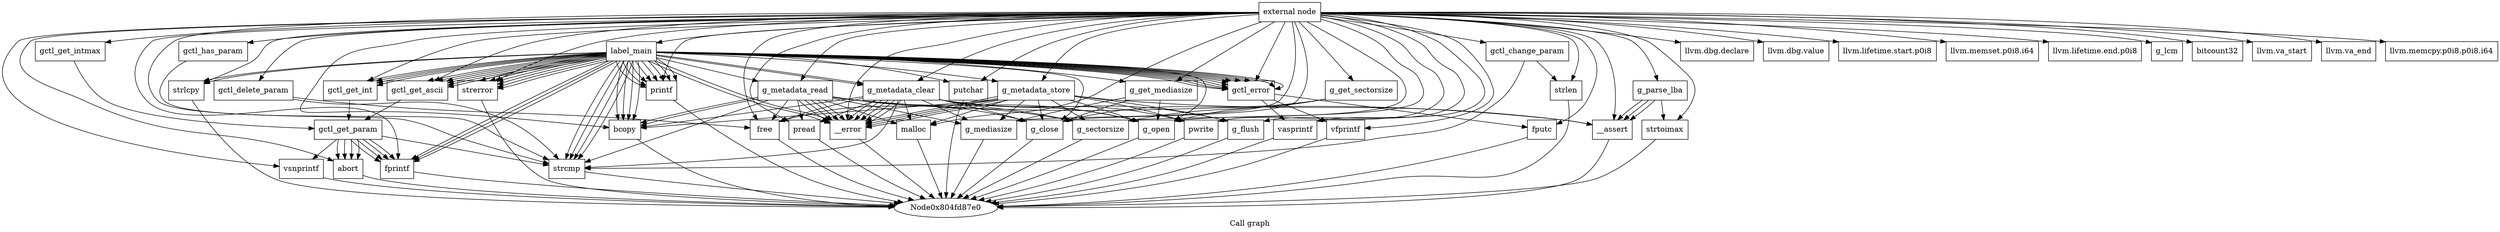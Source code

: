 digraph "Call graph" {
	label="Call graph";

	Node0x804fd87b0 [shape=record,label="{external node}"];
	Node0x804fd87b0 -> Node0x804fd8840;
	Node0x804fd87b0 -> Node0x804fd8f00;
	Node0x804fd87b0 -> Node0x804fd8f60;
	Node0x804fd87b0 -> Node0x804fd8960;
	Node0x804fd87b0 -> Node0x804fd8fc0;
	Node0x804fd87b0 -> Node0x804fd9020;
	Node0x804fd87b0 -> Node0x804fd8a80;
	Node0x804fd87b0 -> Node0x804fd8ae0;
	Node0x804fd87b0 -> Node0x804fd8ba0;
	Node0x804fd87b0 -> Node0x804fd8c00;
	Node0x804fd87b0 -> Node0x804fd8cc0;
	Node0x804fd87b0 -> Node0x804fd8d20;
	Node0x804fd87b0 -> Node0x804fd9080;
	Node0x804fd87b0 -> Node0x804fd8de0;
	Node0x804fd87b0 -> Node0x804fd8e40;
	Node0x804fd87b0 -> Node0x804fd8ea0;
	Node0x804fd87b0 -> Node0x804fd90e0;
	Node0x804fd87b0 -> Node0x804fd9140;
	Node0x804fd87b0 -> Node0x804fd91a0;
	Node0x804fd87b0 -> Node0x804fd9200;
	Node0x804fd87b0 -> Node0x804fd9260;
	Node0x804fd87b0 -> Node0x804fd8b40;
	Node0x804fd87b0 -> Node0x804fd92c0;
	Node0x804fd87b0 -> Node0x804fd9320;
	Node0x804fd87b0 -> Node0x804fd9380;
	Node0x804fd87b0 -> Node0x804fd8d80;
	Node0x804fd87b0 -> Node0x804fd93e0;
	Node0x804fd87b0 -> Node0x804fd9440;
	Node0x804fd87b0 -> Node0x804fd94a0;
	Node0x804fd87b0 -> Node0x804fd8c60;
	Node0x804fd87b0 -> Node0x804fd9500;
	Node0x804fd87b0 -> Node0x804fd9560;
	Node0x804fd87b0 -> Node0x804fd8a20;
	Node0x804fd87b0 -> Node0x804fd8900;
	Node0x804fd87b0 -> Node0x804fd96e0;
	Node0x804fd87b0 -> Node0x804fd95c0;
	Node0x804fd87b0 -> Node0x804fd9620;
	Node0x804fd87b0 -> Node0x804fd9680;
	Node0x804fd87b0 -> Node0x804fd9740;
	Node0x804fd87b0 -> Node0x804fd89c0;
	Node0x804fd87b0 -> Node0x804fd9800;
	Node0x804fd87b0 -> Node0x804fd9860;
	Node0x804fd87b0 -> Node0x804fd98c0;
	Node0x804fd87b0 -> Node0x804fd88a0;
	Node0x804fd87b0 -> Node0x804fd9920;
	Node0x804fd87b0 -> Node0x804fd9980;
	Node0x804fd87b0 -> Node0x804fd99e0;
	Node0x804fd87b0 -> Node0x804fd9a40;
	Node0x804fd87b0 -> Node0x804fd9aa0;
	Node0x804fd8840 [shape=record,label="{label_main}"];
	Node0x804fd8840 -> Node0x804fd88a0;
	Node0x804fd8840 -> Node0x804fd8900;
	Node0x804fd8840 -> Node0x804fd8960;
	Node0x804fd8840 -> Node0x804fd89c0;
	Node0x804fd8840 -> Node0x804fd8900;
	Node0x804fd8840 -> Node0x804fd88a0;
	Node0x804fd8840 -> Node0x804fd8a20;
	Node0x804fd8840 -> Node0x804fd8a80;
	Node0x804fd8840 -> Node0x804fd8900;
	Node0x804fd8840 -> Node0x804fd8ae0;
	Node0x804fd8840 -> Node0x804fd88a0;
	Node0x804fd8840 -> Node0x804fd8ae0;
	Node0x804fd8840 -> Node0x804fd8b40;
	Node0x804fd8840 -> Node0x804fd8ba0;
	Node0x804fd8840 -> Node0x804fd8a80;
	Node0x804fd8840 -> Node0x804fd8900;
	Node0x804fd8840 -> Node0x804fd8c00;
	Node0x804fd8840 -> Node0x804fd8c00;
	Node0x804fd8840 -> Node0x804fd8c60;
	Node0x804fd8840 -> Node0x804fd8a80;
	Node0x804fd8840 -> Node0x804fd8cc0;
	Node0x804fd8840 -> Node0x804fd8900;
	Node0x804fd8840 -> Node0x804fd8d20;
	Node0x804fd8840 -> Node0x804fd8960;
	Node0x804fd8840 -> Node0x804fd89c0;
	Node0x804fd8840 -> Node0x804fd8900;
	Node0x804fd8840 -> Node0x804fd88a0;
	Node0x804fd8840 -> Node0x804fd8a20;
	Node0x804fd8840 -> Node0x804fd8a80;
	Node0x804fd8840 -> Node0x804fd8cc0;
	Node0x804fd8840 -> Node0x804fd8900;
	Node0x804fd8840 -> Node0x804fd8d20;
	Node0x804fd8840 -> Node0x804fd8960;
	Node0x804fd8840 -> Node0x804fd89c0;
	Node0x804fd8840 -> Node0x804fd8900;
	Node0x804fd8840 -> Node0x804fd88a0;
	Node0x804fd8840 -> Node0x804fd8d80;
	Node0x804fd8840 -> Node0x804fd8a80;
	Node0x804fd8840 -> Node0x804fd8cc0;
	Node0x804fd8840 -> Node0x804fd8900;
	Node0x804fd8840 -> Node0x804fd8c00;
	Node0x804fd8840 -> Node0x804fd8c00;
	Node0x804fd8840 -> Node0x804fd8d20;
	Node0x804fd8840 -> Node0x804fd8d20;
	Node0x804fd8840 -> Node0x804fd8d20;
	Node0x804fd8840 -> Node0x804fd8d20;
	Node0x804fd8840 -> Node0x804fd8de0;
	Node0x804fd8840 -> Node0x804fd8960;
	Node0x804fd8840 -> Node0x804fd89c0;
	Node0x804fd8840 -> Node0x804fd8900;
	Node0x804fd8840 -> Node0x804fd88a0;
	Node0x804fd8840 -> Node0x804fd8e40;
	Node0x804fd8840 -> Node0x804fd8ba0;
	Node0x804fd8840 -> Node0x804fd8a80;
	Node0x804fd8840 -> Node0x804fd8d20;
	Node0x804fd8840 -> Node0x804fd8d20;
	Node0x804fd8840 -> Node0x804fd8ea0;
	Node0x804fd8840 -> Node0x804fd8900;
	Node0x804fd8f00 [shape=record,label="{llvm.dbg.declare}"];
	Node0x804fd8f60 [shape=record,label="{llvm.dbg.value}"];
	Node0x804fd8960 [shape=record,label="{strcmp}"];
	Node0x804fd8960 -> Node0x804fd87e0;
	Node0x804fd8fc0 [shape=record,label="{llvm.lifetime.start.p0i8}"];
	Node0x804fd9020 [shape=record,label="{llvm.memset.p0i8.i64}"];
	Node0x804fd8a80 [shape=record,label="{strerror}"];
	Node0x804fd8a80 -> Node0x804fd87e0;
	Node0x804fd8ae0 [shape=record,label="{strlcpy}"];
	Node0x804fd8ae0 -> Node0x804fd87e0;
	Node0x804fd8ba0 [shape=record,label="{__error}"];
	Node0x804fd8ba0 -> Node0x804fd87e0;
	Node0x804fd8c00 [shape=record,label="{bcopy}"];
	Node0x804fd8c00 -> Node0x804fd87e0;
	Node0x804fd8cc0 [shape=record,label="{fprintf}"];
	Node0x804fd8cc0 -> Node0x804fd87e0;
	Node0x804fd8d20 [shape=record,label="{printf}"];
	Node0x804fd8d20 -> Node0x804fd87e0;
	Node0x804fd9080 [shape=record,label="{llvm.lifetime.end.p0i8}"];
	Node0x804fd8de0 [shape=record,label="{putchar}"];
	Node0x804fd8de0 -> Node0x804fd87e0;
	Node0x804fd8e40 [shape=record,label="{g_open}"];
	Node0x804fd8e40 -> Node0x804fd87e0;
	Node0x804fd8ea0 [shape=record,label="{g_close}"];
	Node0x804fd8ea0 -> Node0x804fd87e0;
	Node0x804fd90e0 [shape=record,label="{g_lcm}"];
	Node0x804fd9140 [shape=record,label="{bitcount32}"];
	Node0x804fd91a0 [shape=record,label="{g_parse_lba}"];
	Node0x804fd91a0 -> Node0x804fd9200;
	Node0x804fd91a0 -> Node0x804fd9200;
	Node0x804fd91a0 -> Node0x804fd9200;
	Node0x804fd91a0 -> Node0x804fd9260;
	Node0x804fd9200 [shape=record,label="{__assert}"];
	Node0x804fd9200 -> Node0x804fd87e0;
	Node0x804fd9260 [shape=record,label="{strtoimax}"];
	Node0x804fd9260 -> Node0x804fd87e0;
	Node0x804fd8b40 [shape=record,label="{g_get_mediasize}"];
	Node0x804fd8b40 -> Node0x804fd8e40;
	Node0x804fd8b40 -> Node0x804fd92c0;
	Node0x804fd8b40 -> Node0x804fd8ea0;
	Node0x804fd92c0 [shape=record,label="{g_mediasize}"];
	Node0x804fd92c0 -> Node0x804fd87e0;
	Node0x804fd9320 [shape=record,label="{g_get_sectorsize}"];
	Node0x804fd9320 -> Node0x804fd8e40;
	Node0x804fd9320 -> Node0x804fd9380;
	Node0x804fd9320 -> Node0x804fd8ea0;
	Node0x804fd9380 [shape=record,label="{g_sectorsize}"];
	Node0x804fd9380 -> Node0x804fd87e0;
	Node0x804fd8d80 [shape=record,label="{g_metadata_read}"];
	Node0x804fd8d80 -> Node0x804fd8e40;
	Node0x804fd8d80 -> Node0x804fd8ba0;
	Node0x804fd8d80 -> Node0x804fd92c0;
	Node0x804fd8d80 -> Node0x804fd8ba0;
	Node0x804fd8d80 -> Node0x804fd9380;
	Node0x804fd8d80 -> Node0x804fd8ba0;
	Node0x804fd8d80 -> Node0x804fd9200;
	Node0x804fd8d80 -> Node0x804fd93e0;
	Node0x804fd8d80 -> Node0x804fd9440;
	Node0x804fd8d80 -> Node0x804fd8ba0;
	Node0x804fd8d80 -> Node0x804fd8c00;
	Node0x804fd8d80 -> Node0x804fd8960;
	Node0x804fd8d80 -> Node0x804fd8c00;
	Node0x804fd8d80 -> Node0x804fd94a0;
	Node0x804fd8d80 -> Node0x804fd8ea0;
	Node0x804fd93e0 [shape=record,label="{malloc}"];
	Node0x804fd93e0 -> Node0x804fd87e0;
	Node0x804fd9440 [shape=record,label="{pread}"];
	Node0x804fd9440 -> Node0x804fd87e0;
	Node0x804fd94a0 [shape=record,label="{free}"];
	Node0x804fd94a0 -> Node0x804fd87e0;
	Node0x804fd8c60 [shape=record,label="{g_metadata_store}"];
	Node0x804fd8c60 -> Node0x804fd8e40;
	Node0x804fd8c60 -> Node0x804fd8ba0;
	Node0x804fd8c60 -> Node0x804fd92c0;
	Node0x804fd8c60 -> Node0x804fd8ba0;
	Node0x804fd8c60 -> Node0x804fd9380;
	Node0x804fd8c60 -> Node0x804fd8ba0;
	Node0x804fd8c60 -> Node0x804fd9200;
	Node0x804fd8c60 -> Node0x804fd93e0;
	Node0x804fd8c60 -> Node0x804fd8c00;
	Node0x804fd8c60 -> Node0x804fd9500;
	Node0x804fd8c60 -> Node0x804fd8ba0;
	Node0x804fd8c60 -> Node0x804fd9560;
	Node0x804fd8c60 -> Node0x804fd94a0;
	Node0x804fd8c60 -> Node0x804fd8ea0;
	Node0x804fd9500 [shape=record,label="{pwrite}"];
	Node0x804fd9500 -> Node0x804fd87e0;
	Node0x804fd9560 [shape=record,label="{g_flush}"];
	Node0x804fd9560 -> Node0x804fd87e0;
	Node0x804fd8a20 [shape=record,label="{g_metadata_clear}"];
	Node0x804fd8a20 -> Node0x804fd8e40;
	Node0x804fd8a20 -> Node0x804fd8ba0;
	Node0x804fd8a20 -> Node0x804fd92c0;
	Node0x804fd8a20 -> Node0x804fd8ba0;
	Node0x804fd8a20 -> Node0x804fd9380;
	Node0x804fd8a20 -> Node0x804fd8ba0;
	Node0x804fd8a20 -> Node0x804fd93e0;
	Node0x804fd8a20 -> Node0x804fd9440;
	Node0x804fd8a20 -> Node0x804fd8ba0;
	Node0x804fd8a20 -> Node0x804fd8c00;
	Node0x804fd8a20 -> Node0x804fd8960;
	Node0x804fd8a20 -> Node0x804fd9500;
	Node0x804fd8a20 -> Node0x804fd8ba0;
	Node0x804fd8a20 -> Node0x804fd9560;
	Node0x804fd8a20 -> Node0x804fd94a0;
	Node0x804fd8a20 -> Node0x804fd8ea0;
	Node0x804fd8900 [shape=record,label="{gctl_error}"];
	Node0x804fd8900 -> Node0x804fd95c0;
	Node0x804fd8900 -> Node0x804fd9620;
	Node0x804fd8900 -> Node0x804fd9680;
	Node0x804fd96e0 [shape=record,label="{llvm.va_start}"];
	Node0x804fd95c0 [shape=record,label="{vasprintf}"];
	Node0x804fd95c0 -> Node0x804fd87e0;
	Node0x804fd9620 [shape=record,label="{vfprintf}"];
	Node0x804fd9620 -> Node0x804fd87e0;
	Node0x804fd9680 [shape=record,label="{fputc}"];
	Node0x804fd9680 -> Node0x804fd87e0;
	Node0x804fd9740 [shape=record,label="{llvm.va_end}"];
	Node0x804fd89c0 [shape=record,label="{gctl_get_int}"];
	Node0x804fd89c0 -> Node0x804fd97a0;
	Node0x804fd97a0 [shape=record,label="{gctl_get_param}"];
	Node0x804fd97a0 -> Node0x804fd9800;
	Node0x804fd97a0 -> Node0x804fd8960;
	Node0x804fd97a0 -> Node0x804fd8cc0;
	Node0x804fd97a0 -> Node0x804fd9860;
	Node0x804fd97a0 -> Node0x804fd8cc0;
	Node0x804fd97a0 -> Node0x804fd9860;
	Node0x804fd97a0 -> Node0x804fd8cc0;
	Node0x804fd97a0 -> Node0x804fd9860;
	Node0x804fd97a0 -> Node0x804fd8cc0;
	Node0x804fd97a0 -> Node0x804fd9860;
	Node0x804fd9800 [shape=record,label="{vsnprintf}"];
	Node0x804fd9800 -> Node0x804fd87e0;
	Node0x804fd9860 [shape=record,label="{abort}"];
	Node0x804fd9860 -> Node0x804fd87e0;
	Node0x804fd98c0 [shape=record,label="{gctl_get_intmax}"];
	Node0x804fd98c0 -> Node0x804fd97a0;
	Node0x804fd88a0 [shape=record,label="{gctl_get_ascii}"];
	Node0x804fd88a0 -> Node0x804fd97a0;
	Node0x804fd9920 [shape=record,label="{gctl_change_param}"];
	Node0x804fd9920 -> Node0x804fd8960;
	Node0x804fd9920 -> Node0x804fd9980;
	Node0x804fd9980 [shape=record,label="{strlen}"];
	Node0x804fd9980 -> Node0x804fd87e0;
	Node0x804fd99e0 [shape=record,label="{gctl_delete_param}"];
	Node0x804fd99e0 -> Node0x804fd8960;
	Node0x804fd99e0 -> Node0x804fd94a0;
	Node0x804fd9a40 [shape=record,label="{llvm.memcpy.p0i8.p0i8.i64}"];
	Node0x804fd9aa0 [shape=record,label="{gctl_has_param}"];
	Node0x804fd9aa0 -> Node0x804fd8960;
}
